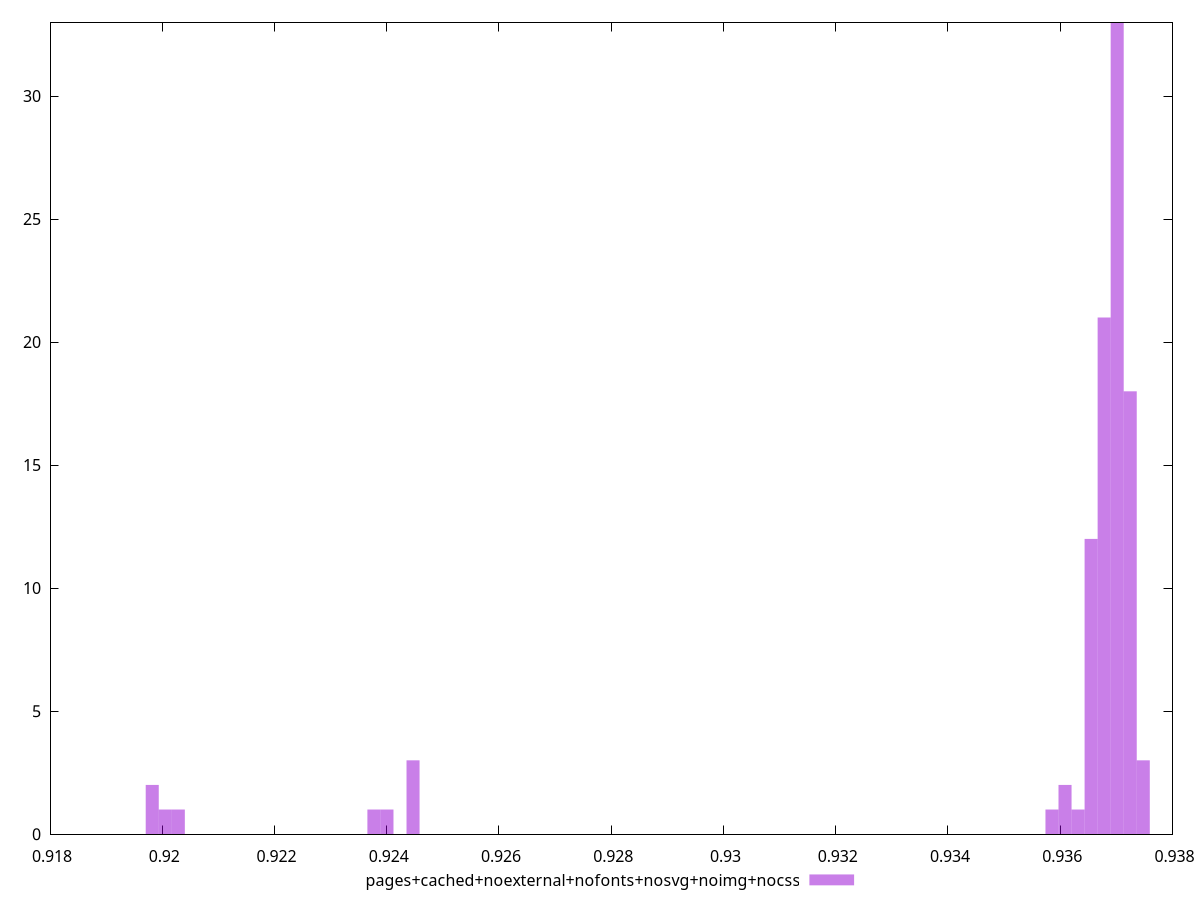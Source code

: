 $_pagesCachedNoexternalNofontsNosvgNoimgNocss <<EOF
0.9370145201349266 33
0.9372468569859395 18
0.9240036564782056 1
0.9365498464329008 12
0.9367821832839137 21
0.9244683301802313 3
0.9360851727308751 2
0.9358528358798622 1
0.9374791938369524 3
0.9198215931599738 2
0.9202862668619997 1
0.9200539300109867 1
0.9237713196271927 1
0.936317509581888 1
EOF
set key outside below
set terminal pngcairo
set output "report_00006_2020-11-02T20-21-41.718Z/performance_score/pages+cached+noexternal+nofonts+nosvg+noimg+nocss//hist.png"
set yrange [0:33]
set boxwidth 0.00023233685101287544
set style fill transparent solid 0.5 noborder
plot $_pagesCachedNoexternalNofontsNosvgNoimgNocss title "pages+cached+noexternal+nofonts+nosvg+noimg+nocss" with boxes ,